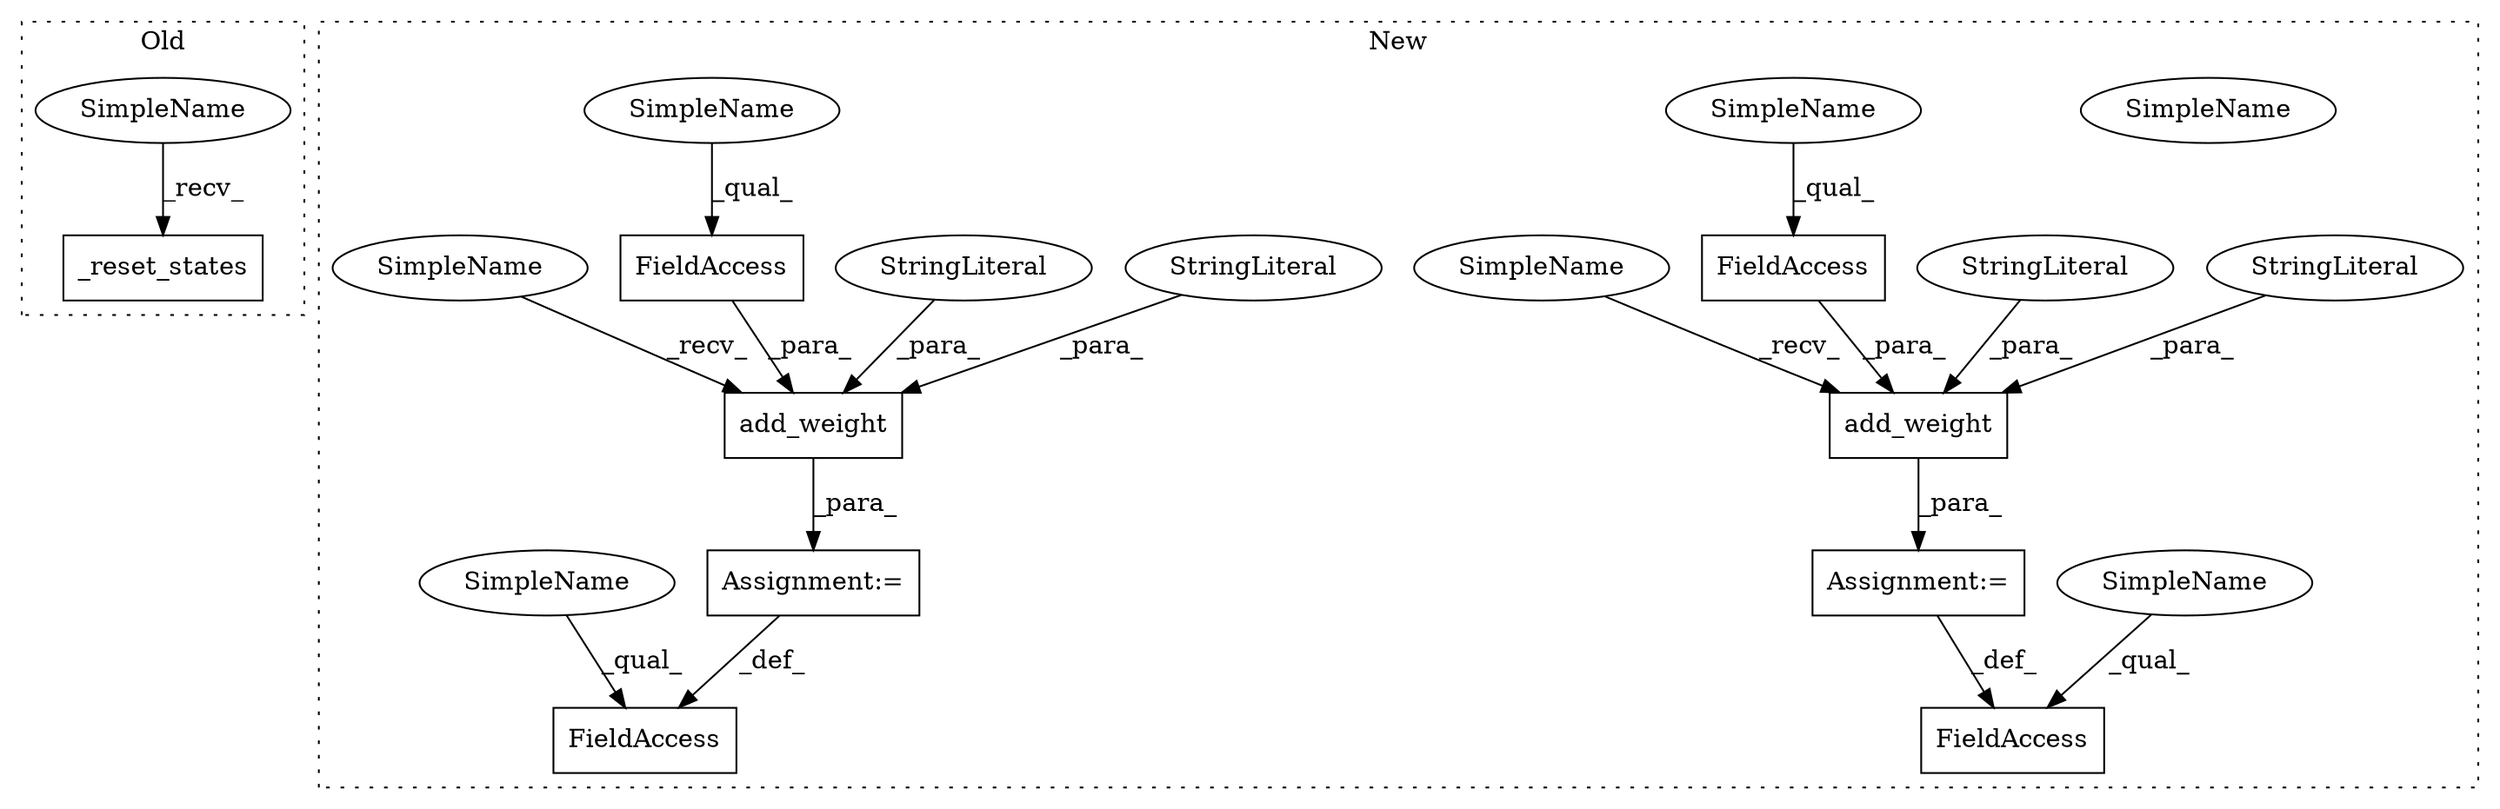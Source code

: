 digraph G {
subgraph cluster0 {
1 [label="_reset_states" a="32" s="837" l="15" shape="box"];
15 [label="SimpleName" a="42" s="832" l="4" shape="ellipse"];
label = "Old";
style="dotted";
}
subgraph cluster1 {
2 [label="SimpleName" a="42" s="875" l="10" shape="ellipse"];
3 [label="FieldAccess" a="22" s="875" l="18" shape="box"];
4 [label="add_weight" a="32" s="848,893" l="11,1" shape="box"];
5 [label="FieldAccess" a="22" s="1127" l="18" shape="box"];
6 [label="add_weight" a="32" s="1088,1145" l="11,1" shape="box"];
7 [label="FieldAccess" a="22" s="1060" l="22" shape="box"];
8 [label="FieldAccess" a="22" s="832" l="10" shape="box"];
9 [label="StringLiteral" a="45" s="1099" l="19" shape="ellipse"];
10 [label="StringLiteral" a="45" s="1119" l="7" shape="ellipse"];
11 [label="Assignment:=" a="7" s="1082" l="1" shape="box"];
12 [label="StringLiteral" a="45" s="859" l="7" shape="ellipse"];
13 [label="Assignment:=" a="7" s="842" l="1" shape="box"];
14 [label="StringLiteral" a="45" s="867" l="7" shape="ellipse"];
16 [label="SimpleName" a="42" s="1127" l="10" shape="ellipse"];
17 [label="SimpleName" a="42" s="875" l="10" shape="ellipse"];
18 [label="SimpleName" a="42" s="1083" l="4" shape="ellipse"];
19 [label="SimpleName" a="42" s="832" l="4" shape="ellipse"];
20 [label="SimpleName" a="42" s="843" l="4" shape="ellipse"];
21 [label="SimpleName" a="42" s="1060" l="4" shape="ellipse"];
label = "New";
style="dotted";
}
3 -> 4 [label="_para_"];
4 -> 13 [label="_para_"];
5 -> 6 [label="_para_"];
6 -> 11 [label="_para_"];
9 -> 6 [label="_para_"];
10 -> 6 [label="_para_"];
11 -> 7 [label="_def_"];
12 -> 4 [label="_para_"];
13 -> 8 [label="_def_"];
14 -> 4 [label="_para_"];
15 -> 1 [label="_recv_"];
16 -> 5 [label="_qual_"];
17 -> 3 [label="_qual_"];
18 -> 6 [label="_recv_"];
19 -> 8 [label="_qual_"];
20 -> 4 [label="_recv_"];
21 -> 7 [label="_qual_"];
}